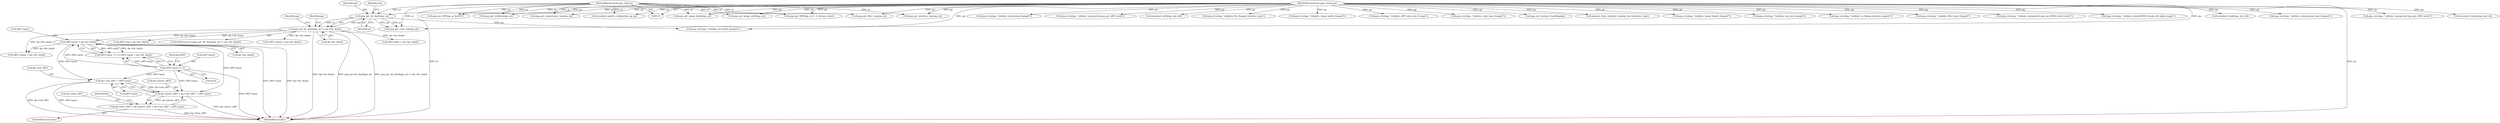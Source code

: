 digraph "0_Android_9d4853418ab2f754c2b63e091c29c5529b8b86ca_132@pointer" {
"1000343" [label="(Call,dp->red_sBIT = sBIT->gray)"];
"1000324" [label="(Call,sBIT->gray > dp->bit_depth)"];
"1000319" [label="(Call,sBIT->gray == 0)"];
"1000118" [label="(Call,png_get_bit_depth(pp, pi) != dp->bit_depth)"];
"1000119" [label="(Call,png_get_bit_depth(pp, pi))"];
"1000114" [label="(MethodParameterIn,png_structp pp)"];
"1000115" [label="(MethodParameterIn,png_infop pi)"];
"1000339" [label="(Call,dp->green_sBIT = dp->red_sBIT = sBIT->gray)"];
"1000335" [label="(Call,dp->blue_sBIT = dp->green_sBIT = dp->red_sBIT = sBIT->gray)"];
"1000424" [label="(Call,png_error(pp, \"validate: unexpected png_get_tRNS (color) result\"))"];
"1000334" [label="(ControlStructure,else)"];
"1000353" [label="(Identifier,dp)"];
"1000335" [label="(Call,dp->blue_sBIT = dp->green_sBIT = dp->red_sBIT = sBIT->gray)"];
"1000500" [label="(Call,png_error(pp, \"validate: invalid tRNS chunk with alpha image\"))"];
"1000118" [label="(Call,png_get_bit_depth(pp, pi) != dp->bit_depth)"];
"1000297" [label="(Call,sBIT->blue > dp->bit_depth)"];
"1000130" [label="(Call,png_get_color_type(pp, pi))"];
"1000389" [label="(Call,png_get_rowbytes(pp, pi))"];
"1000161" [label="(Call,png_get_compression_type(pp, pi))"];
"1000119" [label="(Call,png_get_bit_depth(pp, pi))"];
"1000200" [label="(Call,standard_height(pp, dp->id))"];
"1000336" [label="(Call,dp->blue_sBIT)"];
"1000165" [label="(Call,png_error(pp, \"validate: compression type changed\"))"];
"1000323" [label="(Literal,0)"];
"1000114" [label="(MethodParameterIn,png_structp pp)"];
"1000495" [label="(Call,png_error(pp, \"validate: unexpected png_get_tRNS result\"))"];
"1000339" [label="(Call,dp->green_sBIT = dp->red_sBIT = sBIT->gray)"];
"1000538" [label="(MethodReturn,RET)"];
"1000325" [label="(Call,sBIT->gray)"];
"1000320" [label="(Call,sBIT->gray)"];
"1000172" [label="(Call,png_get_image_width(pp, pi))"];
"1000400" [label="(Call,standard_palette_validate(dp, pp, pi))"];
"1000392" [label="(Call,standard_rowsize(pp, dp->id))"];
"1000328" [label="(Call,dp->bit_depth)"];
"1000120" [label="(Identifier,pp)"];
"1000125" [label="(Call,png_error(pp, \"validate: bit depth changed\"))"];
"1000156" [label="(Call,png_error(pp, \"validate: interlacing changed\"))"];
"1000230" [label="(Call,png_error(pp, \"validate: unexpected png_get_sBIT result\"))"];
"1000324" [label="(Call,sBIT->gray > dp->bit_depth)"];
"1000364" [label="(Call,sBIT->alpha > dp->bit_depth)"];
"1000180" [label="(Call,standard_width(pp, dp->id))"];
"1000122" [label="(Call,dp->bit_depth)"];
"1000326" [label="(Identifier,sBIT)"];
"1000115" [label="(MethodParameterIn,png_infop pi)"];
"1000247" [label="(Call,sBIT->red > dp->bit_depth)"];
"1000411" [label="(Call,png_get_tRNS(pp, pi, 0, 0, &trans_color))"];
"1000126" [label="(Identifier,pp)"];
"1000525" [label="(Call,png_error(pp, \"validate: file changed interlace type\"))"];
"1000117" [label="(ControlStructure,if (png_get_bit_depth(pp, pi) != dp->bit_depth))"];
"1000141" [label="(Call,png_get_filter_type(pp, pi))"];
"1000185" [label="(Call,png_error(pp, \"validate: image width changed\"))"];
"1000150" [label="(Call,png_get_interlace_type(pp, pi))"];
"1000215" [label="(Call,png_get_sBIT(pp, pi, &sBIT))"];
"1000384" [label="(Call,png_error(pp, \"validate: sBIT value out of range\"))"];
"1000123" [label="(Identifier,dp)"];
"1000136" [label="(Call,png_error(pp, \"validate: color type changed\"))"];
"1000340" [label="(Call,dp->green_sBIT)"];
"1000523" [label="(Call,png_set_interlace_handling(pp))"];
"1000192" [label="(Call,png_get_image_height(pp, pi))"];
"1000272" [label="(Call,sBIT->green > dp->bit_depth)"];
"1000344" [label="(Call,dp->red_sBIT)"];
"1000507" [label="(Call,npasses_from_interlace_type(pp, dp->interlace_type))"];
"1000318" [label="(Call,sBIT->gray == 0 || sBIT->gray > dp->bit_depth)"];
"1000319" [label="(Call,sBIT->gray == 0)"];
"1000343" [label="(Call,dp->red_sBIT = sBIT->gray)"];
"1000205" [label="(Call,png_error(pp, \"validate: image height changed\"))"];
"1000397" [label="(Call,png_error(pp, \"validate: row size changed\"))"];
"1000535" [label="(Call,png_error(pp, \"validate: no libpng interlace support\"))"];
"1000131" [label="(Identifier,pp)"];
"1000121" [label="(Identifier,pi)"];
"1000347" [label="(Call,sBIT->gray)"];
"1000145" [label="(Call,png_error(pp, \"validate: filter type changed\"))"];
"1000343" -> "1000339"  [label="AST: "];
"1000343" -> "1000347"  [label="CFG: "];
"1000344" -> "1000343"  [label="AST: "];
"1000347" -> "1000343"  [label="AST: "];
"1000339" -> "1000343"  [label="CFG: "];
"1000343" -> "1000538"  [label="DDG: dp->red_sBIT"];
"1000343" -> "1000538"  [label="DDG: sBIT->gray"];
"1000343" -> "1000339"  [label="DDG: dp->red_sBIT"];
"1000324" -> "1000343"  [label="DDG: sBIT->gray"];
"1000319" -> "1000343"  [label="DDG: sBIT->gray"];
"1000324" -> "1000318"  [label="AST: "];
"1000324" -> "1000328"  [label="CFG: "];
"1000325" -> "1000324"  [label="AST: "];
"1000328" -> "1000324"  [label="AST: "];
"1000318" -> "1000324"  [label="CFG: "];
"1000324" -> "1000538"  [label="DDG: dp->bit_depth"];
"1000324" -> "1000538"  [label="DDG: sBIT->gray"];
"1000324" -> "1000318"  [label="DDG: sBIT->gray"];
"1000324" -> "1000318"  [label="DDG: dp->bit_depth"];
"1000319" -> "1000324"  [label="DDG: sBIT->gray"];
"1000118" -> "1000324"  [label="DDG: dp->bit_depth"];
"1000324" -> "1000339"  [label="DDG: sBIT->gray"];
"1000324" -> "1000364"  [label="DDG: dp->bit_depth"];
"1000319" -> "1000318"  [label="AST: "];
"1000319" -> "1000323"  [label="CFG: "];
"1000320" -> "1000319"  [label="AST: "];
"1000323" -> "1000319"  [label="AST: "];
"1000326" -> "1000319"  [label="CFG: "];
"1000318" -> "1000319"  [label="CFG: "];
"1000319" -> "1000538"  [label="DDG: sBIT->gray"];
"1000319" -> "1000318"  [label="DDG: sBIT->gray"];
"1000319" -> "1000318"  [label="DDG: 0"];
"1000319" -> "1000339"  [label="DDG: sBIT->gray"];
"1000118" -> "1000117"  [label="AST: "];
"1000118" -> "1000122"  [label="CFG: "];
"1000119" -> "1000118"  [label="AST: "];
"1000122" -> "1000118"  [label="AST: "];
"1000126" -> "1000118"  [label="CFG: "];
"1000131" -> "1000118"  [label="CFG: "];
"1000118" -> "1000538"  [label="DDG: png_get_bit_depth(pp, pi) != dp->bit_depth"];
"1000118" -> "1000538"  [label="DDG: dp->bit_depth"];
"1000118" -> "1000538"  [label="DDG: png_get_bit_depth(pp, pi)"];
"1000119" -> "1000118"  [label="DDG: pp"];
"1000119" -> "1000118"  [label="DDG: pi"];
"1000118" -> "1000247"  [label="DDG: dp->bit_depth"];
"1000118" -> "1000272"  [label="DDG: dp->bit_depth"];
"1000118" -> "1000297"  [label="DDG: dp->bit_depth"];
"1000118" -> "1000364"  [label="DDG: dp->bit_depth"];
"1000119" -> "1000121"  [label="CFG: "];
"1000120" -> "1000119"  [label="AST: "];
"1000121" -> "1000119"  [label="AST: "];
"1000123" -> "1000119"  [label="CFG: "];
"1000114" -> "1000119"  [label="DDG: pp"];
"1000115" -> "1000119"  [label="DDG: pi"];
"1000119" -> "1000125"  [label="DDG: pp"];
"1000119" -> "1000130"  [label="DDG: pp"];
"1000119" -> "1000130"  [label="DDG: pi"];
"1000114" -> "1000112"  [label="AST: "];
"1000114" -> "1000538"  [label="DDG: pp"];
"1000114" -> "1000125"  [label="DDG: pp"];
"1000114" -> "1000130"  [label="DDG: pp"];
"1000114" -> "1000136"  [label="DDG: pp"];
"1000114" -> "1000141"  [label="DDG: pp"];
"1000114" -> "1000145"  [label="DDG: pp"];
"1000114" -> "1000150"  [label="DDG: pp"];
"1000114" -> "1000156"  [label="DDG: pp"];
"1000114" -> "1000161"  [label="DDG: pp"];
"1000114" -> "1000165"  [label="DDG: pp"];
"1000114" -> "1000172"  [label="DDG: pp"];
"1000114" -> "1000180"  [label="DDG: pp"];
"1000114" -> "1000185"  [label="DDG: pp"];
"1000114" -> "1000192"  [label="DDG: pp"];
"1000114" -> "1000200"  [label="DDG: pp"];
"1000114" -> "1000205"  [label="DDG: pp"];
"1000114" -> "1000215"  [label="DDG: pp"];
"1000114" -> "1000230"  [label="DDG: pp"];
"1000114" -> "1000384"  [label="DDG: pp"];
"1000114" -> "1000389"  [label="DDG: pp"];
"1000114" -> "1000392"  [label="DDG: pp"];
"1000114" -> "1000397"  [label="DDG: pp"];
"1000114" -> "1000400"  [label="DDG: pp"];
"1000114" -> "1000411"  [label="DDG: pp"];
"1000114" -> "1000424"  [label="DDG: pp"];
"1000114" -> "1000495"  [label="DDG: pp"];
"1000114" -> "1000500"  [label="DDG: pp"];
"1000114" -> "1000507"  [label="DDG: pp"];
"1000114" -> "1000523"  [label="DDG: pp"];
"1000114" -> "1000525"  [label="DDG: pp"];
"1000114" -> "1000535"  [label="DDG: pp"];
"1000115" -> "1000112"  [label="AST: "];
"1000115" -> "1000538"  [label="DDG: pi"];
"1000115" -> "1000130"  [label="DDG: pi"];
"1000115" -> "1000141"  [label="DDG: pi"];
"1000115" -> "1000150"  [label="DDG: pi"];
"1000115" -> "1000161"  [label="DDG: pi"];
"1000115" -> "1000172"  [label="DDG: pi"];
"1000115" -> "1000192"  [label="DDG: pi"];
"1000115" -> "1000215"  [label="DDG: pi"];
"1000115" -> "1000389"  [label="DDG: pi"];
"1000115" -> "1000400"  [label="DDG: pi"];
"1000115" -> "1000411"  [label="DDG: pi"];
"1000339" -> "1000335"  [label="AST: "];
"1000340" -> "1000339"  [label="AST: "];
"1000335" -> "1000339"  [label="CFG: "];
"1000339" -> "1000538"  [label="DDG: dp->green_sBIT"];
"1000339" -> "1000335"  [label="DDG: dp->green_sBIT"];
"1000335" -> "1000334"  [label="AST: "];
"1000336" -> "1000335"  [label="AST: "];
"1000353" -> "1000335"  [label="CFG: "];
"1000335" -> "1000538"  [label="DDG: dp->blue_sBIT"];
}
